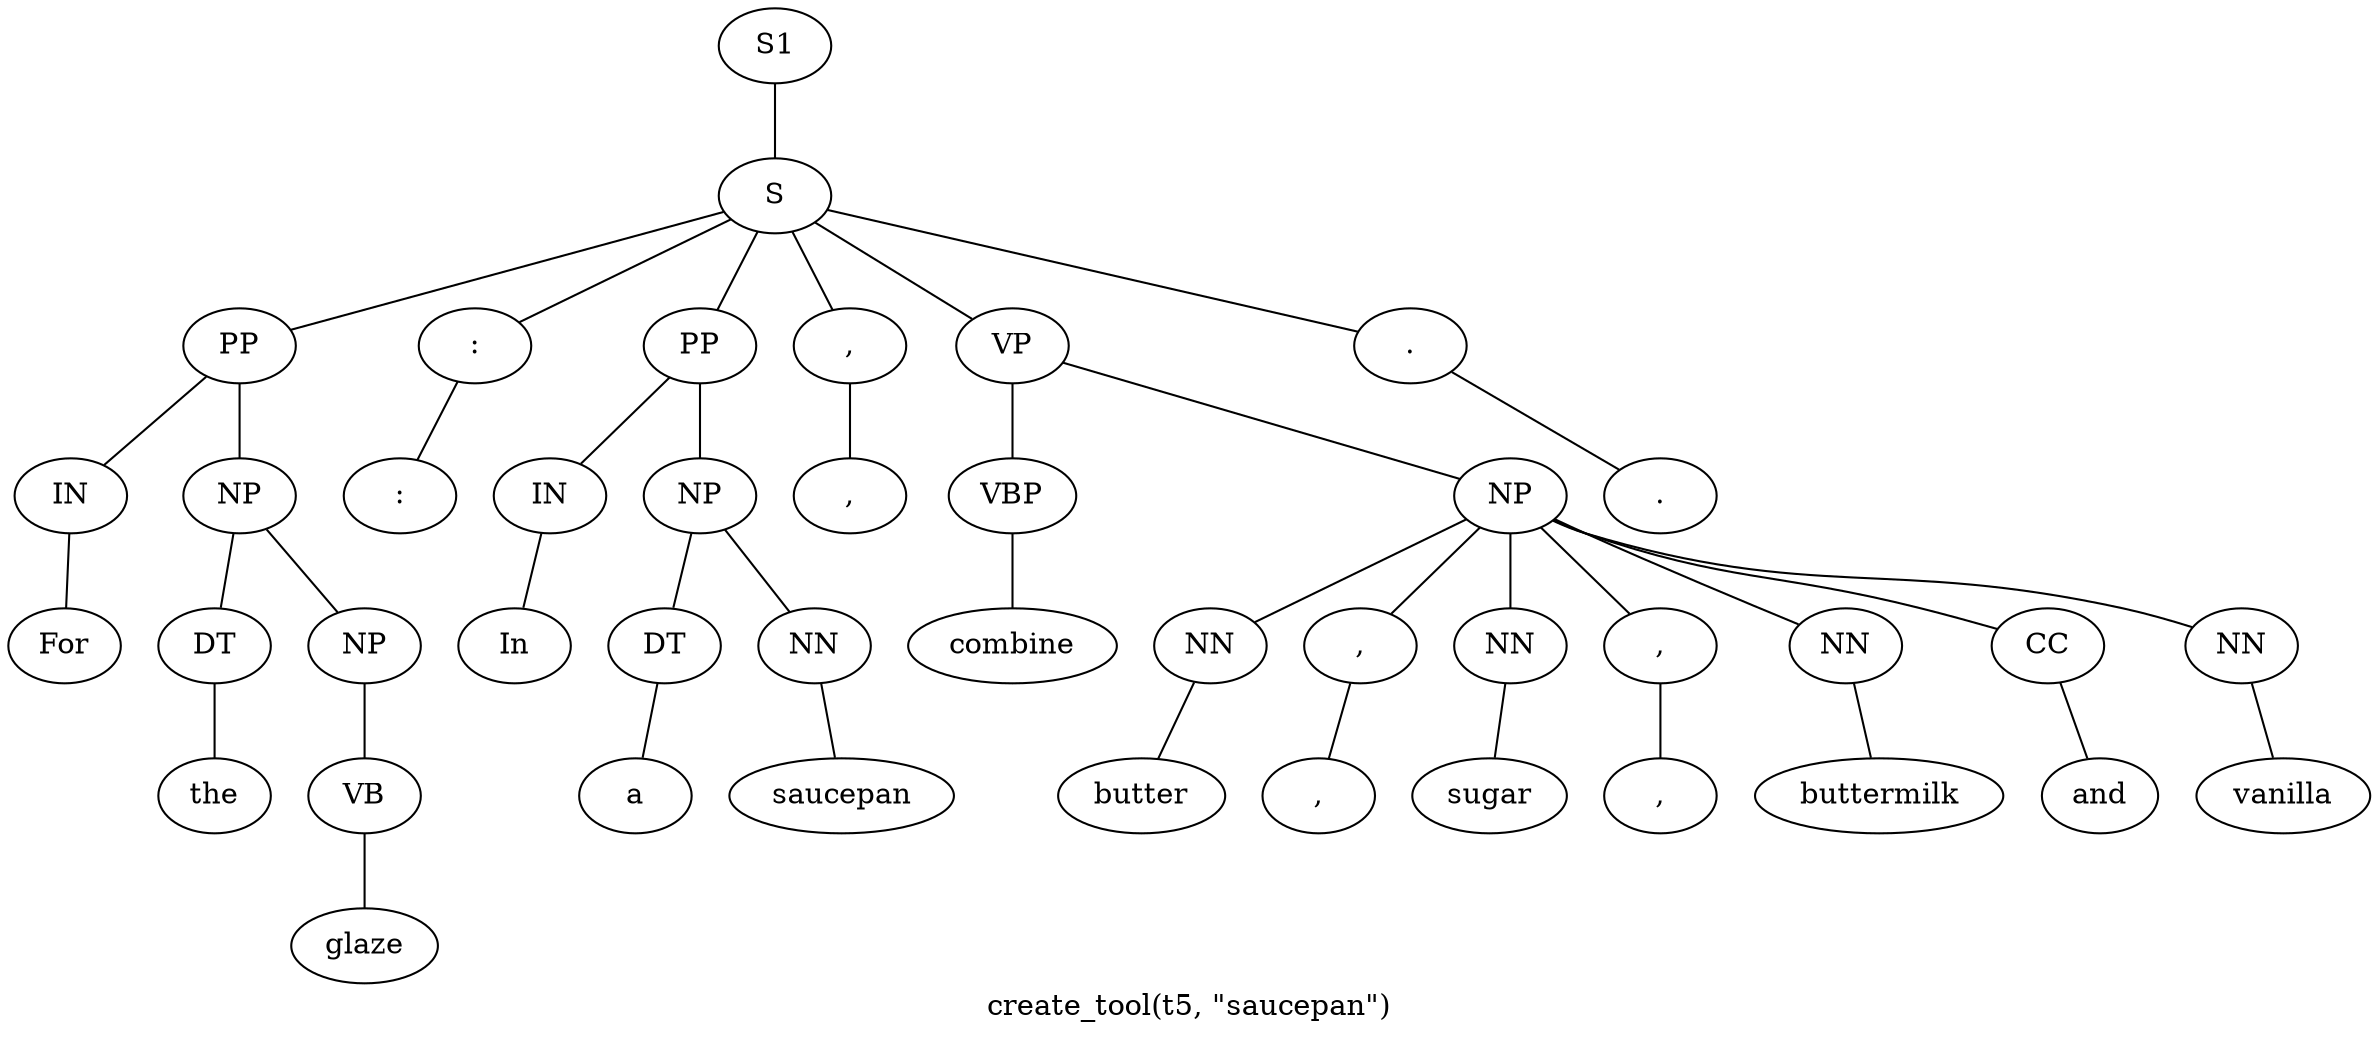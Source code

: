 graph SyntaxGraph {
	label = "create_tool(t5, \"saucepan\")";
	Node0 [label="S1"];
	Node1 [label="S"];
	Node2 [label="PP"];
	Node3 [label="IN"];
	Node4 [label="For"];
	Node5 [label="NP"];
	Node6 [label="DT"];
	Node7 [label="the"];
	Node8 [label="NP"];
	Node9 [label="VB"];
	Node10 [label="glaze"];
	Node11 [label=":"];
	Node12 [label=":"];
	Node13 [label="PP"];
	Node14 [label="IN"];
	Node15 [label="In"];
	Node16 [label="NP"];
	Node17 [label="DT"];
	Node18 [label="a"];
	Node19 [label="NN"];
	Node20 [label="saucepan"];
	Node21 [label=","];
	Node22 [label=","];
	Node23 [label="VP"];
	Node24 [label="VBP"];
	Node25 [label="combine"];
	Node26 [label="NP"];
	Node27 [label="NN"];
	Node28 [label="butter"];
	Node29 [label=","];
	Node30 [label=","];
	Node31 [label="NN"];
	Node32 [label="sugar"];
	Node33 [label=","];
	Node34 [label=","];
	Node35 [label="NN"];
	Node36 [label="buttermilk"];
	Node37 [label="CC"];
	Node38 [label="and"];
	Node39 [label="NN"];
	Node40 [label="vanilla"];
	Node41 [label="."];
	Node42 [label="."];

	Node0 -- Node1;
	Node1 -- Node2;
	Node1 -- Node11;
	Node1 -- Node13;
	Node1 -- Node21;
	Node1 -- Node23;
	Node1 -- Node41;
	Node2 -- Node3;
	Node2 -- Node5;
	Node3 -- Node4;
	Node5 -- Node6;
	Node5 -- Node8;
	Node6 -- Node7;
	Node8 -- Node9;
	Node9 -- Node10;
	Node11 -- Node12;
	Node13 -- Node14;
	Node13 -- Node16;
	Node14 -- Node15;
	Node16 -- Node17;
	Node16 -- Node19;
	Node17 -- Node18;
	Node19 -- Node20;
	Node21 -- Node22;
	Node23 -- Node24;
	Node23 -- Node26;
	Node24 -- Node25;
	Node26 -- Node27;
	Node26 -- Node29;
	Node26 -- Node31;
	Node26 -- Node33;
	Node26 -- Node35;
	Node26 -- Node37;
	Node26 -- Node39;
	Node27 -- Node28;
	Node29 -- Node30;
	Node31 -- Node32;
	Node33 -- Node34;
	Node35 -- Node36;
	Node37 -- Node38;
	Node39 -- Node40;
	Node41 -- Node42;
}